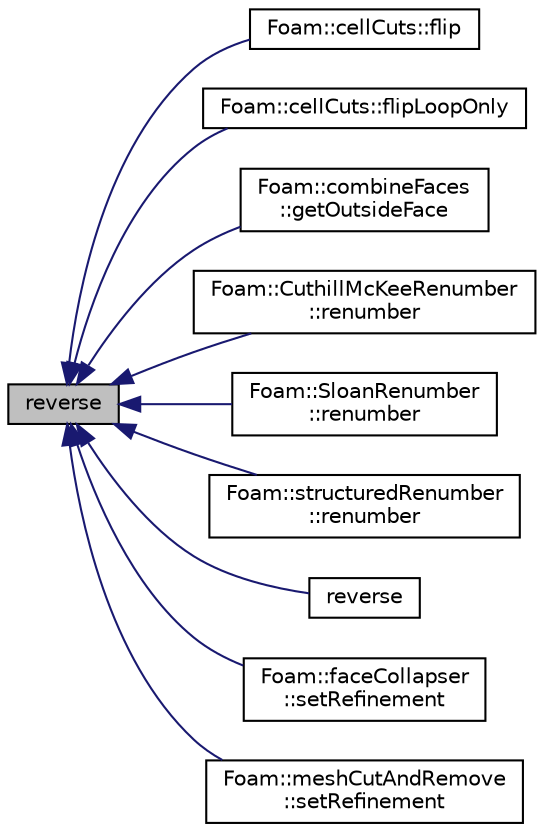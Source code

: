 digraph "reverse"
{
  bgcolor="transparent";
  edge [fontname="Helvetica",fontsize="10",labelfontname="Helvetica",labelfontsize="10"];
  node [fontname="Helvetica",fontsize="10",shape=record];
  rankdir="LR";
  Node1 [label="reverse",height=0.2,width=0.4,color="black", fillcolor="grey75", style="filled", fontcolor="black"];
  Node1 -> Node2 [dir="back",color="midnightblue",fontsize="10",style="solid",fontname="Helvetica"];
  Node2 [label="Foam::cellCuts::flip",height=0.2,width=0.4,color="black",URL="$a00207.html#ae0e6a6ea75dd64339a5a388a1c027f2a",tooltip="Flip loop for cellI. Updates anchor points as well. "];
  Node1 -> Node3 [dir="back",color="midnightblue",fontsize="10",style="solid",fontname="Helvetica"];
  Node3 [label="Foam::cellCuts::flipLoopOnly",height=0.2,width=0.4,color="black",URL="$a00207.html#a104797fd5855508f65afd4d86f6989f8",tooltip="Flip loop for cellI. Does not update anchors. Use with care. "];
  Node1 -> Node4 [dir="back",color="midnightblue",fontsize="10",style="solid",fontname="Helvetica"];
  Node4 [label="Foam::combineFaces\l::getOutsideFace",height=0.2,width=0.4,color="black",URL="$a00317.html#af695da5d6484dda0cf20307778b302f0",tooltip="Gets outside of patch as a face (in mesh point labels) "];
  Node1 -> Node5 [dir="back",color="midnightblue",fontsize="10",style="solid",fontname="Helvetica"];
  Node5 [label="Foam::CuthillMcKeeRenumber\l::renumber",height=0.2,width=0.4,color="black",URL="$a00444.html#a8c8c314aed6bcca51f2e7ae9a90f1b82",tooltip="Return the order in which cells need to be visited, i.e. "];
  Node1 -> Node6 [dir="back",color="midnightblue",fontsize="10",style="solid",fontname="Helvetica"];
  Node6 [label="Foam::SloanRenumber\l::renumber",height=0.2,width=0.4,color="black",URL="$a02330.html#a8c8c314aed6bcca51f2e7ae9a90f1b82",tooltip="Return the order in which cells need to be visited, i.e. "];
  Node1 -> Node7 [dir="back",color="midnightblue",fontsize="10",style="solid",fontname="Helvetica"];
  Node7 [label="Foam::structuredRenumber\l::renumber",height=0.2,width=0.4,color="black",URL="$a02447.html#a8c8c314aed6bcca51f2e7ae9a90f1b82",tooltip="Return the order in which cells need to be visited, i.e. "];
  Node1 -> Node8 [dir="back",color="midnightblue",fontsize="10",style="solid",fontname="Helvetica"];
  Node8 [label="reverse",height=0.2,width=0.4,color="black",URL="$a10675.html#a7bc715182c4e2dacf02173dd5dc91ccb"];
  Node1 -> Node9 [dir="back",color="midnightblue",fontsize="10",style="solid",fontname="Helvetica"];
  Node9 [label="Foam::faceCollapser\l::setRefinement",height=0.2,width=0.4,color="black",URL="$a00716.html#a59a6ebacbd6a1a48f22424f5a8f81195",tooltip="Collapse faces along endpoints. Play commands into. "];
  Node1 -> Node10 [dir="back",color="midnightblue",fontsize="10",style="solid",fontname="Helvetica"];
  Node10 [label="Foam::meshCutAndRemove\l::setRefinement",height=0.2,width=0.4,color="black",URL="$a01451.html#a5b289474e53287a9460c322f12434dec",tooltip="Do actual cutting with cut description. Inserts mesh changes. "];
}
